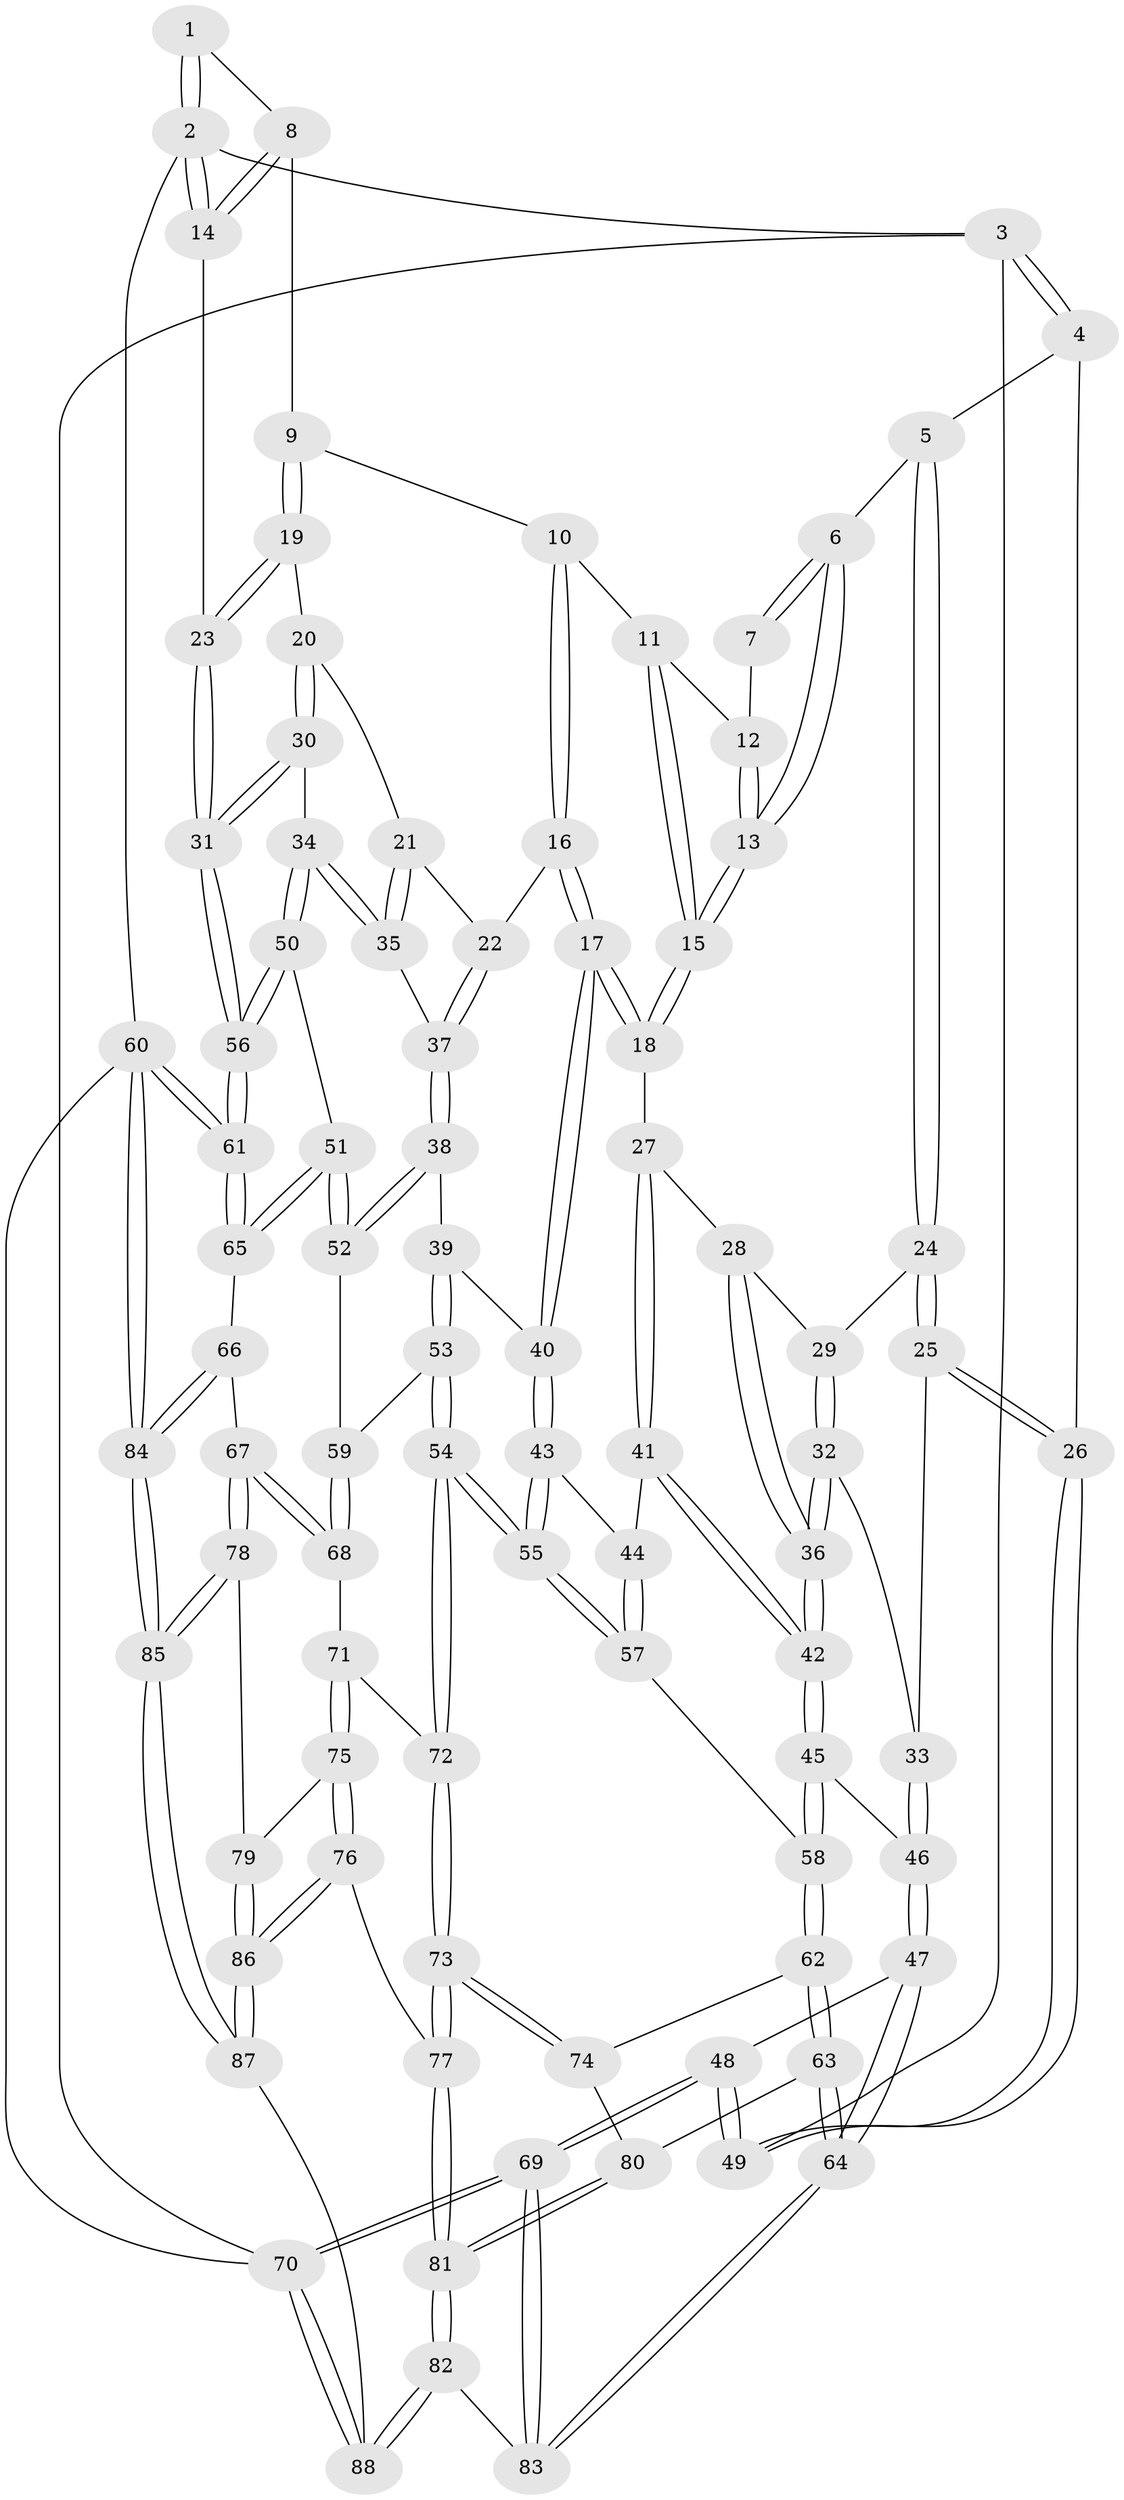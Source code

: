 // coarse degree distribution, {3: 0.13725490196078433, 7: 0.0196078431372549, 5: 0.23529411764705882, 2: 0.0392156862745098, 4: 0.49019607843137253, 6: 0.0784313725490196}
// Generated by graph-tools (version 1.1) at 2025/24/03/03/25 07:24:36]
// undirected, 88 vertices, 217 edges
graph export_dot {
graph [start="1"]
  node [color=gray90,style=filled];
  1 [pos="+0.8692241638453663+0"];
  2 [pos="+1+0"];
  3 [pos="+0+0"];
  4 [pos="+0.13779887191678952+0"];
  5 [pos="+0.22129319905131636+0"];
  6 [pos="+0.23655338312845545+0"];
  7 [pos="+0.5200923683510831+0"];
  8 [pos="+0.7969600516955264+0.12000460977958435"];
  9 [pos="+0.7720831727805131+0.1387932604897818"];
  10 [pos="+0.7497057732034446+0.1401599243624819"];
  11 [pos="+0.7386331213555482+0.1358406607026615"];
  12 [pos="+0.7022503958620988+0.10591647129945238"];
  13 [pos="+0.42233344604643575+0.1336123454024024"];
  14 [pos="+1+0.18149301375717683"];
  15 [pos="+0.47862877230900364+0.23578786110943106"];
  16 [pos="+0.6447920154859161+0.31793601794205895"];
  17 [pos="+0.5273854369227687+0.32597914773044423"];
  18 [pos="+0.49500823955283535+0.2964788356558304"];
  19 [pos="+0.8087268298090476+0.2481013780277855"];
  20 [pos="+0.8087489118841864+0.3160078741208385"];
  21 [pos="+0.7065661732728717+0.3385341656552641"];
  22 [pos="+0.666194378599715+0.3295603215094767"];
  23 [pos="+1+0.24159084537135878"];
  24 [pos="+0.1919270520032552+0.146057892667585"];
  25 [pos="+0.011817010793035322+0.39866390064433077"];
  26 [pos="+0+0.4132668075775115"];
  27 [pos="+0.38353735466755123+0.37073153637597756"];
  28 [pos="+0.33491919881366633+0.35795357193803834"];
  29 [pos="+0.22662283292462132+0.304930396041451"];
  30 [pos="+0.8868818837422207+0.396056525515497"];
  31 [pos="+1+0.3219260921463888"];
  32 [pos="+0.20025600626037476+0.3926894904863994"];
  33 [pos="+0.1419985536496661+0.4186001757965787"];
  34 [pos="+0.8429057764954666+0.457919194932494"];
  35 [pos="+0.7551758814006597+0.44836573543491953"];
  36 [pos="+0.24484731792962613+0.43881641141522354"];
  37 [pos="+0.6902674522416246+0.4774024811831634"];
  38 [pos="+0.6701999271942539+0.4983527423427471"];
  39 [pos="+0.592323821537826+0.47664530999737"];
  40 [pos="+0.5405851960869551+0.42820589763976424"];
  41 [pos="+0.34919353218548893+0.468571870011337"];
  42 [pos="+0.28373619928252275+0.4971101981856229"];
  43 [pos="+0.4714617334204373+0.5115908930671739"];
  44 [pos="+0.4132744854931627+0.5111853179151978"];
  45 [pos="+0.2531130040192007+0.5698503254698104"];
  46 [pos="+0.1657814059259537+0.5800813129039368"];
  47 [pos="+0.011045836631494619+0.667787994763655"];
  48 [pos="+0+0.6407885248358076"];
  49 [pos="+0+0.4760488947699569"];
  50 [pos="+0.8421083507510099+0.5764892656201018"];
  51 [pos="+0.8202267776002777+0.614593973134947"];
  52 [pos="+0.7068570564193107+0.5992329556480728"];
  53 [pos="+0.5608617520292258+0.6482271430300022"];
  54 [pos="+0.5213350513345618+0.6728815477679213"];
  55 [pos="+0.5112478257096484+0.6655824616963716"];
  56 [pos="+1+0.5436215929787583"];
  57 [pos="+0.362066528605836+0.6445653247189572"];
  58 [pos="+0.3250371070628865+0.6530630812903759"];
  59 [pos="+0.6687910410076251+0.6282583387542877"];
  60 [pos="+1+1"];
  61 [pos="+1+0.800510004868533"];
  62 [pos="+0.29919853750949355+0.7387943107112611"];
  63 [pos="+0.21000147527575364+0.7973068309673988"];
  64 [pos="+0.1726838974116743+0.8090708003744902"];
  65 [pos="+0.8679581028929977+0.7602578620998744"];
  66 [pos="+0.8374976153197503+0.7875672805643997"];
  67 [pos="+0.7751061766354539+0.8263867408937717"];
  68 [pos="+0.6957848989755938+0.7579880164882313"];
  69 [pos="+0+1"];
  70 [pos="+0+1"];
  71 [pos="+0.5581720522024212+0.7465260893370346"];
  72 [pos="+0.5242497956928593+0.7107076877191216"];
  73 [pos="+0.4243878821813297+0.824893002028719"];
  74 [pos="+0.4071069059149006+0.8170402251494823"];
  75 [pos="+0.5890698241101283+0.8435265662496721"];
  76 [pos="+0.4561580096251626+0.901206634094012"];
  77 [pos="+0.43698167562661183+0.8829640838132635"];
  78 [pos="+0.7310098278092766+0.9009112687022299"];
  79 [pos="+0.6463770572985018+0.8911903055077028"];
  80 [pos="+0.3072706976308734+0.8694743032085552"];
  81 [pos="+0.3349505496899647+0.9354652229537581"];
  82 [pos="+0.22951352942193506+1"];
  83 [pos="+0.16978327603978108+0.8370676865979466"];
  84 [pos="+1+1"];
  85 [pos="+0.8161169837974354+1"];
  86 [pos="+0.5016246486626326+1"];
  87 [pos="+0.48611825515509144+1"];
  88 [pos="+0.2101740314689792+1"];
  1 -- 2;
  1 -- 2;
  1 -- 8;
  2 -- 3;
  2 -- 14;
  2 -- 14;
  2 -- 60;
  3 -- 4;
  3 -- 4;
  3 -- 49;
  3 -- 70;
  4 -- 5;
  4 -- 26;
  5 -- 6;
  5 -- 24;
  5 -- 24;
  6 -- 7;
  6 -- 7;
  6 -- 13;
  6 -- 13;
  7 -- 12;
  8 -- 9;
  8 -- 14;
  8 -- 14;
  9 -- 10;
  9 -- 19;
  9 -- 19;
  10 -- 11;
  10 -- 16;
  10 -- 16;
  11 -- 12;
  11 -- 15;
  11 -- 15;
  12 -- 13;
  12 -- 13;
  13 -- 15;
  13 -- 15;
  14 -- 23;
  15 -- 18;
  15 -- 18;
  16 -- 17;
  16 -- 17;
  16 -- 22;
  17 -- 18;
  17 -- 18;
  17 -- 40;
  17 -- 40;
  18 -- 27;
  19 -- 20;
  19 -- 23;
  19 -- 23;
  20 -- 21;
  20 -- 30;
  20 -- 30;
  21 -- 22;
  21 -- 35;
  21 -- 35;
  22 -- 37;
  22 -- 37;
  23 -- 31;
  23 -- 31;
  24 -- 25;
  24 -- 25;
  24 -- 29;
  25 -- 26;
  25 -- 26;
  25 -- 33;
  26 -- 49;
  26 -- 49;
  27 -- 28;
  27 -- 41;
  27 -- 41;
  28 -- 29;
  28 -- 36;
  28 -- 36;
  29 -- 32;
  29 -- 32;
  30 -- 31;
  30 -- 31;
  30 -- 34;
  31 -- 56;
  31 -- 56;
  32 -- 33;
  32 -- 36;
  32 -- 36;
  33 -- 46;
  33 -- 46;
  34 -- 35;
  34 -- 35;
  34 -- 50;
  34 -- 50;
  35 -- 37;
  36 -- 42;
  36 -- 42;
  37 -- 38;
  37 -- 38;
  38 -- 39;
  38 -- 52;
  38 -- 52;
  39 -- 40;
  39 -- 53;
  39 -- 53;
  40 -- 43;
  40 -- 43;
  41 -- 42;
  41 -- 42;
  41 -- 44;
  42 -- 45;
  42 -- 45;
  43 -- 44;
  43 -- 55;
  43 -- 55;
  44 -- 57;
  44 -- 57;
  45 -- 46;
  45 -- 58;
  45 -- 58;
  46 -- 47;
  46 -- 47;
  47 -- 48;
  47 -- 64;
  47 -- 64;
  48 -- 49;
  48 -- 49;
  48 -- 69;
  48 -- 69;
  50 -- 51;
  50 -- 56;
  50 -- 56;
  51 -- 52;
  51 -- 52;
  51 -- 65;
  51 -- 65;
  52 -- 59;
  53 -- 54;
  53 -- 54;
  53 -- 59;
  54 -- 55;
  54 -- 55;
  54 -- 72;
  54 -- 72;
  55 -- 57;
  55 -- 57;
  56 -- 61;
  56 -- 61;
  57 -- 58;
  58 -- 62;
  58 -- 62;
  59 -- 68;
  59 -- 68;
  60 -- 61;
  60 -- 61;
  60 -- 84;
  60 -- 84;
  60 -- 70;
  61 -- 65;
  61 -- 65;
  62 -- 63;
  62 -- 63;
  62 -- 74;
  63 -- 64;
  63 -- 64;
  63 -- 80;
  64 -- 83;
  64 -- 83;
  65 -- 66;
  66 -- 67;
  66 -- 84;
  66 -- 84;
  67 -- 68;
  67 -- 68;
  67 -- 78;
  67 -- 78;
  68 -- 71;
  69 -- 70;
  69 -- 70;
  69 -- 83;
  69 -- 83;
  70 -- 88;
  70 -- 88;
  71 -- 72;
  71 -- 75;
  71 -- 75;
  72 -- 73;
  72 -- 73;
  73 -- 74;
  73 -- 74;
  73 -- 77;
  73 -- 77;
  74 -- 80;
  75 -- 76;
  75 -- 76;
  75 -- 79;
  76 -- 77;
  76 -- 86;
  76 -- 86;
  77 -- 81;
  77 -- 81;
  78 -- 79;
  78 -- 85;
  78 -- 85;
  79 -- 86;
  79 -- 86;
  80 -- 81;
  80 -- 81;
  81 -- 82;
  81 -- 82;
  82 -- 83;
  82 -- 88;
  82 -- 88;
  84 -- 85;
  84 -- 85;
  85 -- 87;
  85 -- 87;
  86 -- 87;
  86 -- 87;
  87 -- 88;
}
